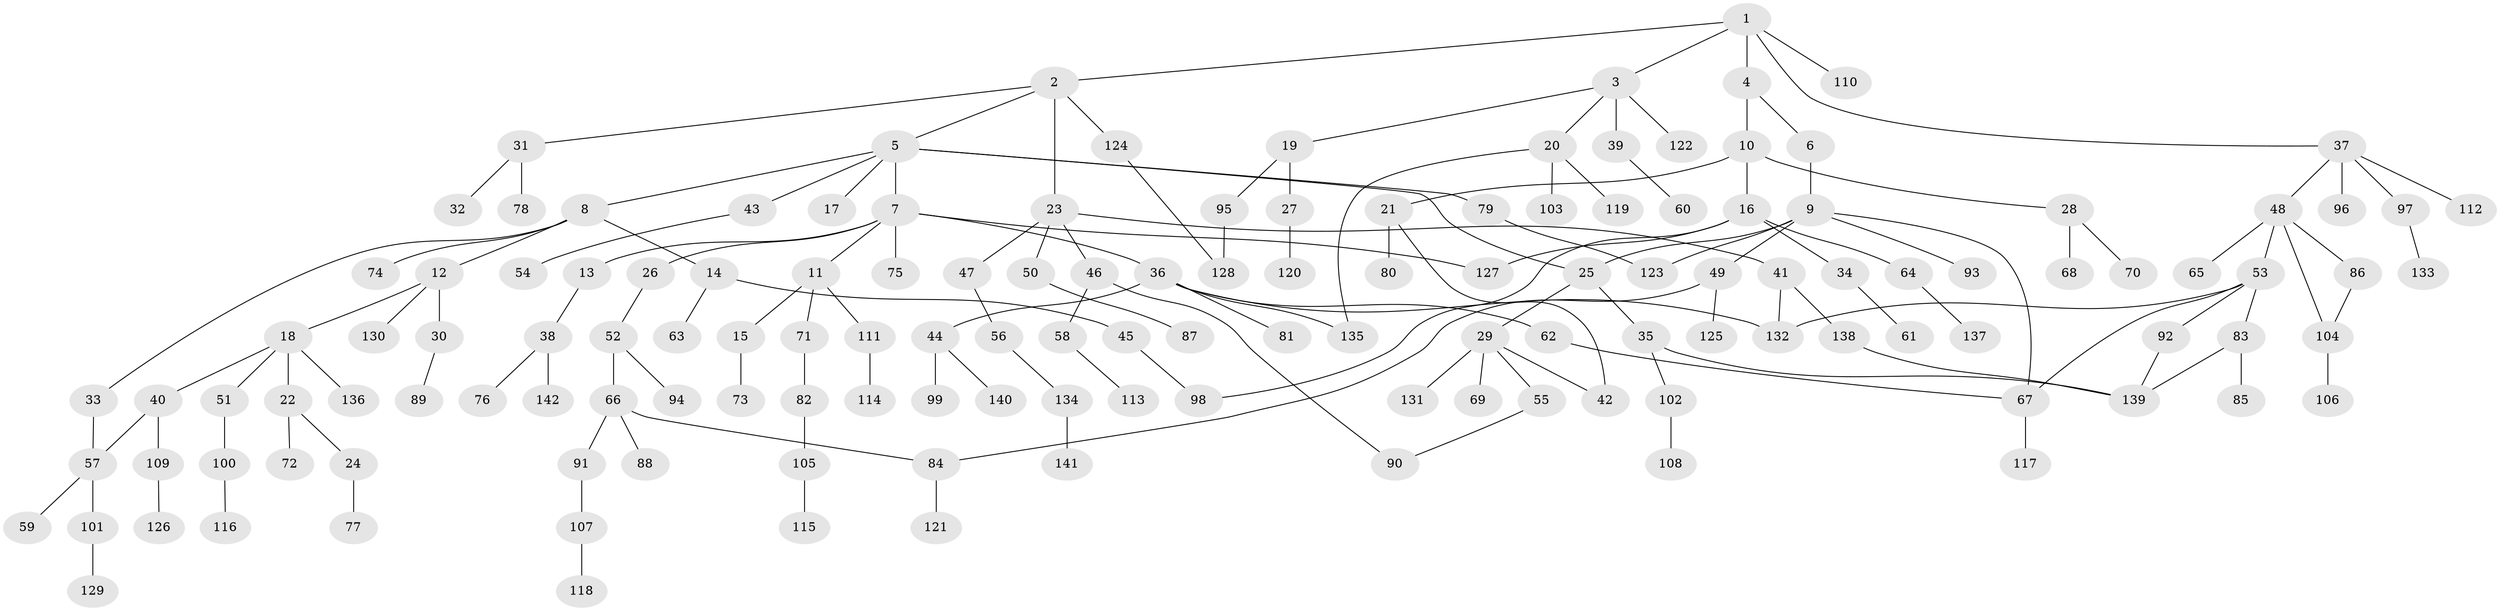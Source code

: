 // coarse degree distribution, {4: 0.11627906976744186, 5: 0.08139534883720931, 3: 0.12790697674418605, 6: 0.023255813953488372, 2: 0.3488372093023256, 1: 0.3023255813953488}
// Generated by graph-tools (version 1.1) at 2025/48/03/04/25 22:48:49]
// undirected, 142 vertices, 159 edges
graph export_dot {
  node [color=gray90,style=filled];
  1;
  2;
  3;
  4;
  5;
  6;
  7;
  8;
  9;
  10;
  11;
  12;
  13;
  14;
  15;
  16;
  17;
  18;
  19;
  20;
  21;
  22;
  23;
  24;
  25;
  26;
  27;
  28;
  29;
  30;
  31;
  32;
  33;
  34;
  35;
  36;
  37;
  38;
  39;
  40;
  41;
  42;
  43;
  44;
  45;
  46;
  47;
  48;
  49;
  50;
  51;
  52;
  53;
  54;
  55;
  56;
  57;
  58;
  59;
  60;
  61;
  62;
  63;
  64;
  65;
  66;
  67;
  68;
  69;
  70;
  71;
  72;
  73;
  74;
  75;
  76;
  77;
  78;
  79;
  80;
  81;
  82;
  83;
  84;
  85;
  86;
  87;
  88;
  89;
  90;
  91;
  92;
  93;
  94;
  95;
  96;
  97;
  98;
  99;
  100;
  101;
  102;
  103;
  104;
  105;
  106;
  107;
  108;
  109;
  110;
  111;
  112;
  113;
  114;
  115;
  116;
  117;
  118;
  119;
  120;
  121;
  122;
  123;
  124;
  125;
  126;
  127;
  128;
  129;
  130;
  131;
  132;
  133;
  134;
  135;
  136;
  137;
  138;
  139;
  140;
  141;
  142;
  1 -- 2;
  1 -- 3;
  1 -- 4;
  1 -- 37;
  1 -- 110;
  2 -- 5;
  2 -- 23;
  2 -- 31;
  2 -- 124;
  3 -- 19;
  3 -- 20;
  3 -- 39;
  3 -- 122;
  4 -- 6;
  4 -- 10;
  5 -- 7;
  5 -- 8;
  5 -- 17;
  5 -- 25;
  5 -- 43;
  5 -- 79;
  6 -- 9;
  7 -- 11;
  7 -- 13;
  7 -- 26;
  7 -- 36;
  7 -- 75;
  7 -- 127;
  8 -- 12;
  8 -- 14;
  8 -- 33;
  8 -- 74;
  9 -- 49;
  9 -- 93;
  9 -- 123;
  9 -- 67;
  9 -- 25;
  10 -- 16;
  10 -- 21;
  10 -- 28;
  11 -- 15;
  11 -- 71;
  11 -- 111;
  12 -- 18;
  12 -- 30;
  12 -- 130;
  13 -- 38;
  14 -- 45;
  14 -- 63;
  15 -- 73;
  16 -- 34;
  16 -- 64;
  16 -- 127;
  16 -- 98;
  18 -- 22;
  18 -- 40;
  18 -- 51;
  18 -- 136;
  19 -- 27;
  19 -- 95;
  20 -- 103;
  20 -- 119;
  20 -- 135;
  21 -- 42;
  21 -- 80;
  22 -- 24;
  22 -- 72;
  23 -- 41;
  23 -- 46;
  23 -- 47;
  23 -- 50;
  24 -- 77;
  25 -- 29;
  25 -- 35;
  26 -- 52;
  27 -- 120;
  28 -- 68;
  28 -- 70;
  29 -- 55;
  29 -- 69;
  29 -- 131;
  29 -- 42;
  30 -- 89;
  31 -- 32;
  31 -- 78;
  33 -- 57;
  34 -- 61;
  35 -- 102;
  35 -- 139;
  36 -- 44;
  36 -- 62;
  36 -- 81;
  36 -- 132;
  36 -- 135;
  37 -- 48;
  37 -- 96;
  37 -- 97;
  37 -- 112;
  38 -- 76;
  38 -- 142;
  39 -- 60;
  40 -- 109;
  40 -- 57;
  41 -- 138;
  41 -- 132;
  43 -- 54;
  44 -- 99;
  44 -- 140;
  45 -- 98;
  46 -- 58;
  46 -- 90;
  47 -- 56;
  48 -- 53;
  48 -- 65;
  48 -- 86;
  48 -- 104;
  49 -- 84;
  49 -- 125;
  50 -- 87;
  51 -- 100;
  52 -- 66;
  52 -- 94;
  53 -- 83;
  53 -- 92;
  53 -- 67;
  53 -- 132;
  55 -- 90;
  56 -- 134;
  57 -- 59;
  57 -- 101;
  58 -- 113;
  62 -- 67;
  64 -- 137;
  66 -- 88;
  66 -- 91;
  66 -- 84;
  67 -- 117;
  71 -- 82;
  79 -- 123;
  82 -- 105;
  83 -- 85;
  83 -- 139;
  84 -- 121;
  86 -- 104;
  91 -- 107;
  92 -- 139;
  95 -- 128;
  97 -- 133;
  100 -- 116;
  101 -- 129;
  102 -- 108;
  104 -- 106;
  105 -- 115;
  107 -- 118;
  109 -- 126;
  111 -- 114;
  124 -- 128;
  134 -- 141;
  138 -- 139;
}
